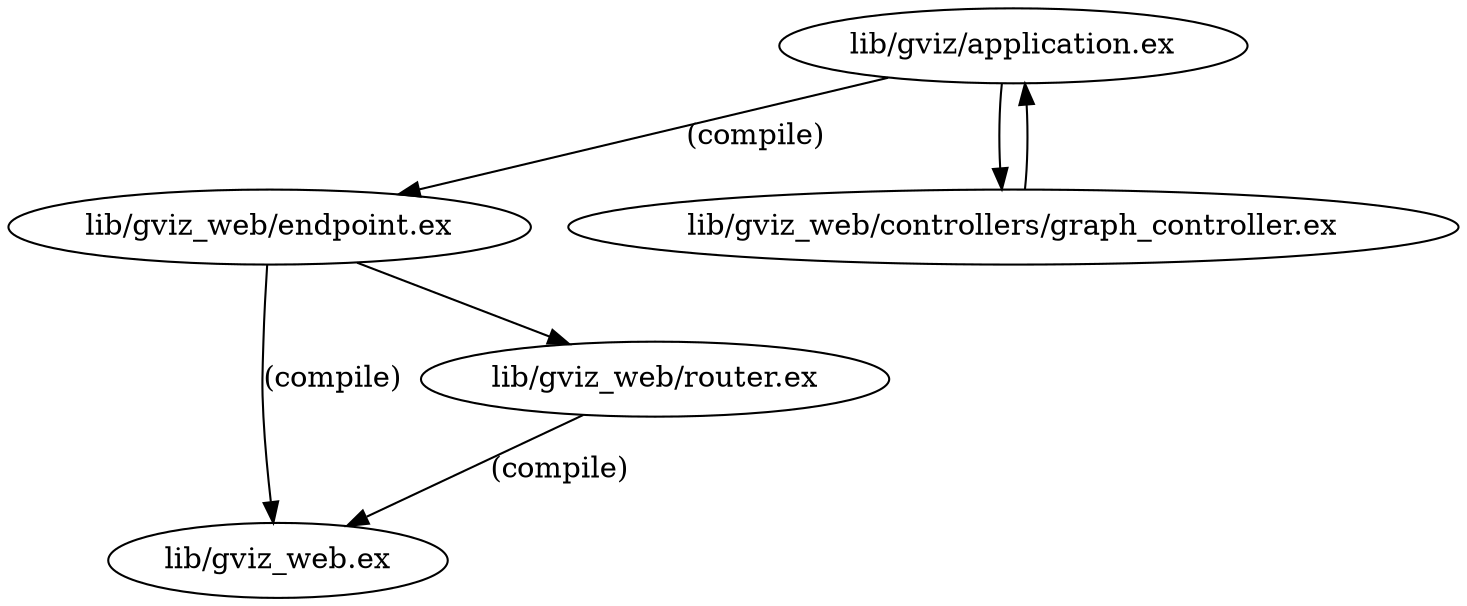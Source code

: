 digraph "xref graph" {
  "lib/gviz/application.ex" -> "lib/gviz_web/endpoint.ex" [label="(compile)"]
  "lib/gviz_web/endpoint.ex" -> "lib/gviz_web.ex" [label="(compile)"]
  "lib/gviz_web/endpoint.ex" -> "lib/gviz_web/router.ex"
  "lib/gviz_web/router.ex" -> "lib/gviz_web.ex" [label="(compile)"]
  "lib/gviz/application.ex" -> "lib/gviz_web/controllers/graph_controller.ex"
  "lib/gviz_web/controllers/graph_controller.ex" -> "lib/gviz/application.ex"
}
